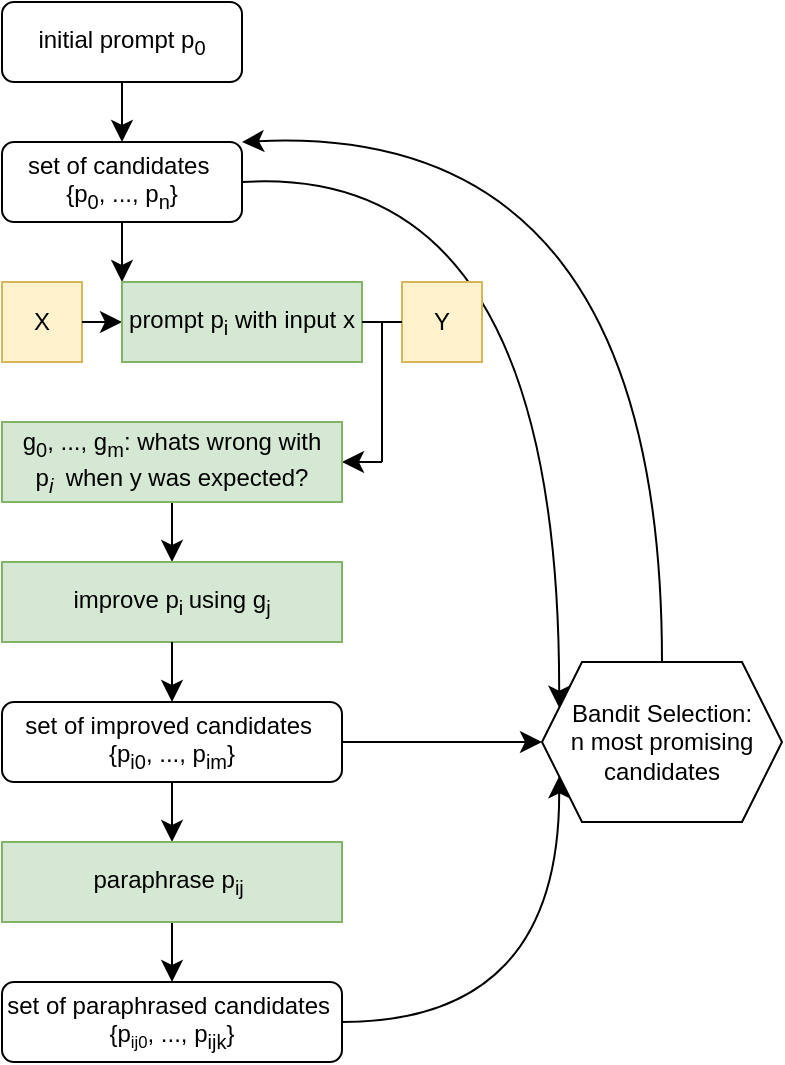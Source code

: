 <mxfile version="27.1.4">
  <diagram id="C5RBs43oDa-KdzZeNtuy" name="Page-1">
    <mxGraphModel dx="1222" dy="795" grid="1" gridSize="10" guides="1" tooltips="1" connect="1" arrows="1" fold="1" page="1" pageScale="1" pageWidth="827" pageHeight="1169" math="0" shadow="0">
      <root>
        <mxCell id="WIyWlLk6GJQsqaUBKTNV-0" />
        <mxCell id="WIyWlLk6GJQsqaUBKTNV-1" parent="WIyWlLk6GJQsqaUBKTNV-0" />
        <mxCell id="iQbeH0VX9e3lpmwZ2NqP-30" style="edgeStyle=none;curved=1;rounded=0;orthogonalLoop=1;jettySize=auto;html=1;exitX=1;exitY=0.5;exitDx=0;exitDy=0;entryX=0;entryY=0.25;entryDx=0;entryDy=0;fontSize=12;startSize=8;endSize=8;" edge="1" parent="WIyWlLk6GJQsqaUBKTNV-1" source="WIyWlLk6GJQsqaUBKTNV-3" target="iQbeH0VX9e3lpmwZ2NqP-27">
          <mxGeometry relative="1" as="geometry">
            <Array as="points">
              <mxPoint x="439" y="120" />
            </Array>
          </mxGeometry>
        </mxCell>
        <mxCell id="WIyWlLk6GJQsqaUBKTNV-3" value="set of candidates&amp;nbsp;&lt;div&gt;{p&lt;sub&gt;0&lt;/sub&gt;, ..., p&lt;sub&gt;n&lt;/sub&gt;}&lt;/div&gt;" style="rounded=1;whiteSpace=wrap;html=1;fontSize=12;glass=0;strokeWidth=1;shadow=0;" parent="WIyWlLk6GJQsqaUBKTNV-1" vertex="1">
          <mxGeometry x="160" y="110" width="120" height="40" as="geometry" />
        </mxCell>
        <mxCell id="iQbeH0VX9e3lpmwZ2NqP-25" value="" style="edgeStyle=none;curved=1;rounded=0;orthogonalLoop=1;jettySize=auto;html=1;fontSize=12;startSize=8;endSize=8;entryX=0;entryY=0;entryDx=0;entryDy=0;" edge="1" parent="WIyWlLk6GJQsqaUBKTNV-1" target="iQbeH0VX9e3lpmwZ2NqP-7">
          <mxGeometry relative="1" as="geometry">
            <mxPoint x="220" y="150" as="sourcePoint" />
          </mxGeometry>
        </mxCell>
        <mxCell id="iQbeH0VX9e3lpmwZ2NqP-26" style="edgeStyle=none;curved=1;rounded=0;orthogonalLoop=1;jettySize=auto;html=1;exitX=0.5;exitY=1;exitDx=0;exitDy=0;fontSize=12;startSize=8;endSize=8;" edge="1" parent="WIyWlLk6GJQsqaUBKTNV-1" source="iQbeH0VX9e3lpmwZ2NqP-0" target="WIyWlLk6GJQsqaUBKTNV-3">
          <mxGeometry relative="1" as="geometry" />
        </mxCell>
        <mxCell id="iQbeH0VX9e3lpmwZ2NqP-0" value="initial prompt p&lt;sub&gt;0&lt;/sub&gt;" style="rounded=1;whiteSpace=wrap;html=1;fontSize=12;glass=0;strokeWidth=1;shadow=0;" vertex="1" parent="WIyWlLk6GJQsqaUBKTNV-1">
          <mxGeometry x="160" y="40" width="120" height="40" as="geometry" />
        </mxCell>
        <mxCell id="iQbeH0VX9e3lpmwZ2NqP-3" value="X" style="whiteSpace=wrap;html=1;aspect=fixed;fillColor=#fff2cc;strokeColor=#d6b656;" vertex="1" parent="WIyWlLk6GJQsqaUBKTNV-1">
          <mxGeometry x="160" y="180" width="40" height="40" as="geometry" />
        </mxCell>
        <mxCell id="iQbeH0VX9e3lpmwZ2NqP-4" value="" style="endArrow=classic;html=1;rounded=0;fontSize=12;startSize=8;endSize=8;curved=1;entryX=0;entryY=0.5;entryDx=0;entryDy=0;" edge="1" parent="WIyWlLk6GJQsqaUBKTNV-1" target="iQbeH0VX9e3lpmwZ2NqP-7">
          <mxGeometry width="50" height="50" relative="1" as="geometry">
            <mxPoint x="200" y="200" as="sourcePoint" />
            <mxPoint x="870" y="410" as="targetPoint" />
          </mxGeometry>
        </mxCell>
        <mxCell id="iQbeH0VX9e3lpmwZ2NqP-6" value="Y" style="whiteSpace=wrap;html=1;aspect=fixed;fillColor=#fff2cc;strokeColor=#d6b656;" vertex="1" parent="WIyWlLk6GJQsqaUBKTNV-1">
          <mxGeometry x="360" y="180" width="40" height="40" as="geometry" />
        </mxCell>
        <mxCell id="iQbeH0VX9e3lpmwZ2NqP-7" value="prompt p&lt;sub&gt;i&lt;/sub&gt; with input x" style="rounded=0;whiteSpace=wrap;html=1;fillColor=#d5e8d4;strokeColor=#82b366;" vertex="1" parent="WIyWlLk6GJQsqaUBKTNV-1">
          <mxGeometry x="220" y="180" width="120" height="40" as="geometry" />
        </mxCell>
        <mxCell id="iQbeH0VX9e3lpmwZ2NqP-9" value="" style="endArrow=classic;html=1;rounded=0;fontSize=12;startSize=8;endSize=8;curved=1;entryX=1;entryY=0.5;entryDx=0;entryDy=0;" edge="1" parent="WIyWlLk6GJQsqaUBKTNV-1" target="iQbeH0VX9e3lpmwZ2NqP-15">
          <mxGeometry width="50" height="50" relative="1" as="geometry">
            <mxPoint x="350" y="270" as="sourcePoint" />
            <mxPoint x="295" y="250" as="targetPoint" />
          </mxGeometry>
        </mxCell>
        <mxCell id="iQbeH0VX9e3lpmwZ2NqP-11" value="" style="endArrow=none;html=1;rounded=0;fontSize=12;startSize=8;endSize=8;curved=1;exitX=1;exitY=0.5;exitDx=0;exitDy=0;entryX=0;entryY=0.5;entryDx=0;entryDy=0;" edge="1" parent="WIyWlLk6GJQsqaUBKTNV-1" source="iQbeH0VX9e3lpmwZ2NqP-7" target="iQbeH0VX9e3lpmwZ2NqP-6">
          <mxGeometry width="50" height="50" relative="1" as="geometry">
            <mxPoint x="820" y="460" as="sourcePoint" />
            <mxPoint x="870" y="410" as="targetPoint" />
          </mxGeometry>
        </mxCell>
        <mxCell id="iQbeH0VX9e3lpmwZ2NqP-12" value="" style="endArrow=classic;html=1;rounded=0;fontSize=12;startSize=8;endSize=8;curved=1;exitX=0.5;exitY=1;exitDx=0;exitDy=0;entryX=0.5;entryY=0;entryDx=0;entryDy=0;" edge="1" parent="WIyWlLk6GJQsqaUBKTNV-1" source="iQbeH0VX9e3lpmwZ2NqP-15" target="iQbeH0VX9e3lpmwZ2NqP-16">
          <mxGeometry width="50" height="50" relative="1" as="geometry">
            <mxPoint x="295" y="290" as="sourcePoint" />
            <mxPoint x="250" y="320" as="targetPoint" />
          </mxGeometry>
        </mxCell>
        <mxCell id="iQbeH0VX9e3lpmwZ2NqP-15" value="g&lt;sub&gt;0&lt;/sub&gt;, ..., g&lt;sub&gt;m&lt;/sub&gt;: whats wrong with p&lt;i&gt;&lt;sub&gt;i&amp;nbsp;&lt;/sub&gt;&amp;nbsp;&lt;/i&gt;when y was expected?" style="rounded=0;whiteSpace=wrap;html=1;fillColor=#d5e8d4;strokeColor=#82b366;" vertex="1" parent="WIyWlLk6GJQsqaUBKTNV-1">
          <mxGeometry x="160" y="250" width="170" height="40" as="geometry" />
        </mxCell>
        <mxCell id="iQbeH0VX9e3lpmwZ2NqP-16" value="improve p&lt;sub&gt;i &lt;/sub&gt;using g&lt;sub&gt;j&lt;/sub&gt;" style="rounded=0;whiteSpace=wrap;html=1;fillColor=#d5e8d4;strokeColor=#82b366;" vertex="1" parent="WIyWlLk6GJQsqaUBKTNV-1">
          <mxGeometry x="160" y="320" width="170" height="40" as="geometry" />
        </mxCell>
        <mxCell id="iQbeH0VX9e3lpmwZ2NqP-23" style="edgeStyle=none;curved=1;rounded=0;orthogonalLoop=1;jettySize=auto;html=1;exitX=0.5;exitY=1;exitDx=0;exitDy=0;fontSize=12;startSize=8;endSize=8;" edge="1" parent="WIyWlLk6GJQsqaUBKTNV-1" source="iQbeH0VX9e3lpmwZ2NqP-17" target="iQbeH0VX9e3lpmwZ2NqP-21">
          <mxGeometry relative="1" as="geometry" />
        </mxCell>
        <mxCell id="iQbeH0VX9e3lpmwZ2NqP-29" style="edgeStyle=none;curved=1;rounded=0;orthogonalLoop=1;jettySize=auto;html=1;exitX=1;exitY=0.5;exitDx=0;exitDy=0;entryX=0;entryY=0.5;entryDx=0;entryDy=0;fontSize=12;startSize=8;endSize=8;" edge="1" parent="WIyWlLk6GJQsqaUBKTNV-1" source="iQbeH0VX9e3lpmwZ2NqP-17" target="iQbeH0VX9e3lpmwZ2NqP-27">
          <mxGeometry relative="1" as="geometry" />
        </mxCell>
        <mxCell id="iQbeH0VX9e3lpmwZ2NqP-17" value="set of improved candidates&amp;nbsp;&lt;div&gt;{p&lt;sub&gt;i0&lt;/sub&gt;, ..., p&lt;sub&gt;im&lt;/sub&gt;}&lt;/div&gt;" style="rounded=1;whiteSpace=wrap;html=1;fontSize=12;glass=0;strokeWidth=1;shadow=0;" vertex="1" parent="WIyWlLk6GJQsqaUBKTNV-1">
          <mxGeometry x="160" y="390" width="170" height="40" as="geometry" />
        </mxCell>
        <mxCell id="iQbeH0VX9e3lpmwZ2NqP-19" value="" style="endArrow=classic;html=1;rounded=0;fontSize=12;startSize=8;endSize=8;curved=1;exitX=0.5;exitY=1;exitDx=0;exitDy=0;entryX=0.5;entryY=0;entryDx=0;entryDy=0;" edge="1" parent="WIyWlLk6GJQsqaUBKTNV-1" source="iQbeH0VX9e3lpmwZ2NqP-16" target="iQbeH0VX9e3lpmwZ2NqP-17">
          <mxGeometry width="50" height="50" relative="1" as="geometry">
            <mxPoint x="750" y="440" as="sourcePoint" />
            <mxPoint x="800" y="390" as="targetPoint" />
          </mxGeometry>
        </mxCell>
        <mxCell id="iQbeH0VX9e3lpmwZ2NqP-24" style="edgeStyle=none;curved=1;rounded=0;orthogonalLoop=1;jettySize=auto;html=1;exitX=0.5;exitY=1;exitDx=0;exitDy=0;fontSize=12;startSize=8;endSize=8;" edge="1" parent="WIyWlLk6GJQsqaUBKTNV-1" source="iQbeH0VX9e3lpmwZ2NqP-21" target="iQbeH0VX9e3lpmwZ2NqP-22">
          <mxGeometry relative="1" as="geometry" />
        </mxCell>
        <mxCell id="iQbeH0VX9e3lpmwZ2NqP-21" value="paraphrase p&lt;sub&gt;ij&lt;/sub&gt;&amp;nbsp;" style="rounded=0;whiteSpace=wrap;html=1;fillColor=#d5e8d4;strokeColor=#82b366;" vertex="1" parent="WIyWlLk6GJQsqaUBKTNV-1">
          <mxGeometry x="160" y="460" width="170" height="40" as="geometry" />
        </mxCell>
        <mxCell id="iQbeH0VX9e3lpmwZ2NqP-22" value="set of paraphrased candidates&amp;nbsp;&lt;div&gt;{p&lt;span style=&quot;font-size: 10px;&quot;&gt;&lt;sub&gt;ij0&lt;/sub&gt;&lt;/span&gt;, ..., p&lt;sub&gt;ijk&lt;/sub&gt;}&lt;/div&gt;" style="rounded=1;whiteSpace=wrap;html=1;fontSize=12;glass=0;strokeWidth=1;shadow=0;" vertex="1" parent="WIyWlLk6GJQsqaUBKTNV-1">
          <mxGeometry x="160" y="530" width="170" height="40" as="geometry" />
        </mxCell>
        <mxCell id="iQbeH0VX9e3lpmwZ2NqP-31" style="edgeStyle=none;curved=1;rounded=0;orthogonalLoop=1;jettySize=auto;html=1;exitX=0.5;exitY=0;exitDx=0;exitDy=0;entryX=1;entryY=0;entryDx=0;entryDy=0;fontSize=12;startSize=8;endSize=8;" edge="1" parent="WIyWlLk6GJQsqaUBKTNV-1" source="iQbeH0VX9e3lpmwZ2NqP-27" target="WIyWlLk6GJQsqaUBKTNV-3">
          <mxGeometry relative="1" as="geometry">
            <Array as="points">
              <mxPoint x="490" y="100" />
            </Array>
          </mxGeometry>
        </mxCell>
        <mxCell id="iQbeH0VX9e3lpmwZ2NqP-27" value="Bandit Selection:&lt;br&gt;n most promising candidates" style="shape=hexagon;perimeter=hexagonPerimeter2;whiteSpace=wrap;html=1;fixedSize=1;" vertex="1" parent="WIyWlLk6GJQsqaUBKTNV-1">
          <mxGeometry x="430" y="370" width="120" height="80" as="geometry" />
        </mxCell>
        <mxCell id="iQbeH0VX9e3lpmwZ2NqP-28" value="" style="endArrow=classic;html=1;rounded=0;fontSize=12;startSize=8;endSize=8;curved=1;exitX=1;exitY=0.5;exitDx=0;exitDy=0;entryX=0;entryY=0.75;entryDx=0;entryDy=0;" edge="1" parent="WIyWlLk6GJQsqaUBKTNV-1" source="iQbeH0VX9e3lpmwZ2NqP-22" target="iQbeH0VX9e3lpmwZ2NqP-27">
          <mxGeometry width="50" height="50" relative="1" as="geometry">
            <mxPoint x="750" y="310" as="sourcePoint" />
            <mxPoint x="800" y="260" as="targetPoint" />
            <Array as="points">
              <mxPoint x="439" y="550" />
            </Array>
          </mxGeometry>
        </mxCell>
        <mxCell id="iQbeH0VX9e3lpmwZ2NqP-32" value="" style="endArrow=none;html=1;rounded=0;fontSize=12;startSize=8;endSize=8;curved=1;" edge="1" parent="WIyWlLk6GJQsqaUBKTNV-1">
          <mxGeometry width="50" height="50" relative="1" as="geometry">
            <mxPoint x="350" y="270" as="sourcePoint" />
            <mxPoint x="350" y="200" as="targetPoint" />
          </mxGeometry>
        </mxCell>
      </root>
    </mxGraphModel>
  </diagram>
</mxfile>
